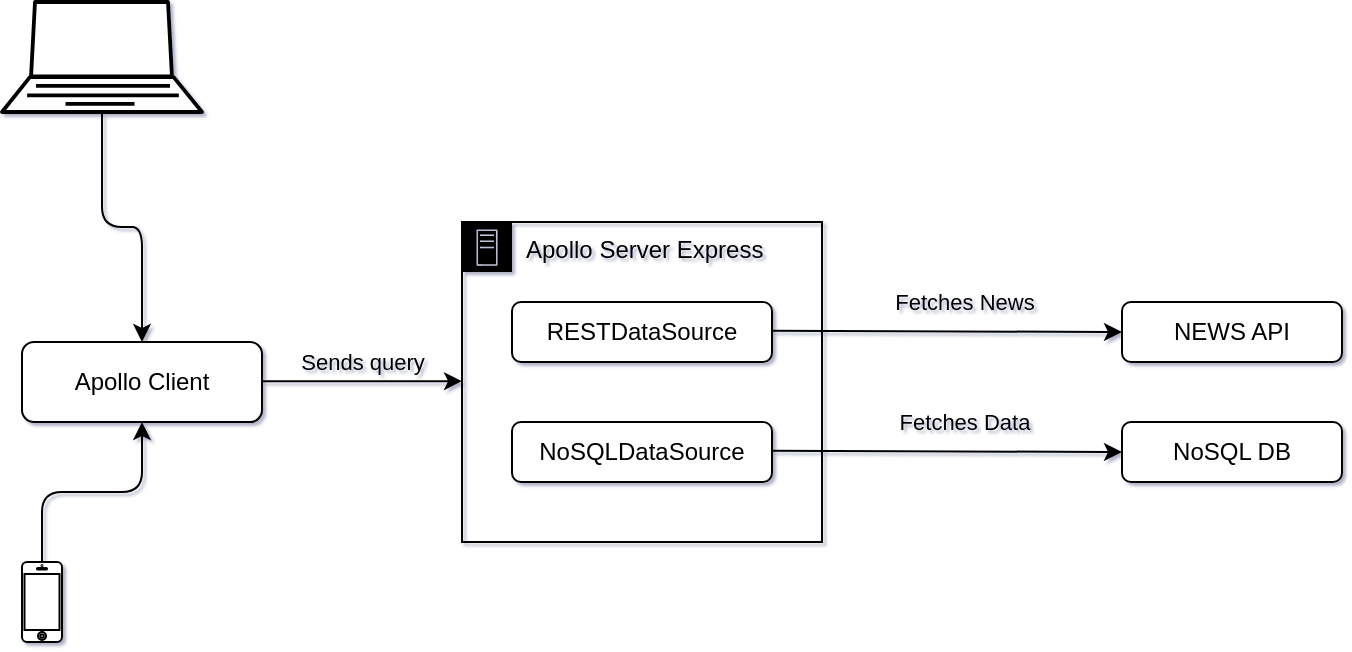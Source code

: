 <mxfile>
    <diagram id="rYKLgkdLWJwsK36QCqiw" name="Page-1">
        <mxGraphModel dx="600" dy="971" grid="1" gridSize="10" guides="1" tooltips="1" connect="1" arrows="1" fold="1" page="1" pageScale="1" pageWidth="827" pageHeight="1169" background="#FFFFFF" math="0" shadow="1">
            <root>
                <mxCell id="0"/>
                <mxCell id="1" parent="0"/>
                <mxCell id="2" value="Apollo Client" style="whiteSpace=wrap;html=1;spacing=0;rounded=1;" parent="1" vertex="1">
                    <mxGeometry x="80" y="360" width="120" height="40" as="geometry"/>
                </mxCell>
                <mxCell id="4" value="NEWS API" style="whiteSpace=wrap;html=1;spacing=0;rounded=1;" parent="1" vertex="1">
                    <mxGeometry x="630" y="340" width="110" height="30" as="geometry"/>
                </mxCell>
                <mxCell id="10" value="" style="endArrow=classic;html=1;" parent="1" edge="1">
                    <mxGeometry relative="1" as="geometry">
                        <mxPoint x="200" y="379.58" as="sourcePoint"/>
                        <mxPoint x="300" y="379.58" as="targetPoint"/>
                    </mxGeometry>
                </mxCell>
                <mxCell id="11" value="Sends query" style="edgeLabel;resizable=0;html=1;align=center;verticalAlign=middle;labelBackgroundColor=none;rounded=1;labelBorderColor=none;" parent="10" connectable="0" vertex="1">
                    <mxGeometry relative="1" as="geometry">
                        <mxPoint y="-10" as="offset"/>
                    </mxGeometry>
                </mxCell>
                <mxCell id="16" value="NoSQLDataSource" style="whiteSpace=wrap;html=1;spacing=0;rounded=1;" parent="1" vertex="1">
                    <mxGeometry x="325" y="400" width="130" height="30" as="geometry"/>
                </mxCell>
                <mxCell id="17" value="RESTDataSource" style="whiteSpace=wrap;html=1;spacing=0;rounded=1;" parent="1" vertex="1">
                    <mxGeometry x="325" y="340" width="130" height="30" as="geometry"/>
                </mxCell>
                <mxCell id="23" value="Apollo Server Express" style="points=[[0,0],[0.25,0],[0.5,0],[0.75,0],[1,0],[1,0.25],[1,0.5],[1,0.75],[1,1],[0.75,1],[0.5,1],[0.25,1],[0,1],[0,0.75],[0,0.5],[0,0.25]];outlineConnect=0;html=1;whiteSpace=wrap;fontSize=12;fontStyle=0;shape=mxgraph.aws4.group;grIcon=mxgraph.aws4.group_on_premise;fillColor=none;verticalAlign=top;align=left;spacingLeft=30;dashed=0;labelBackgroundColor=none;rounded=1;" parent="1" vertex="1">
                    <mxGeometry x="300" y="300" width="180" height="160" as="geometry"/>
                </mxCell>
                <mxCell id="26" value="NoSQL DB" style="whiteSpace=wrap;html=1;spacing=0;rounded=1;" parent="1" vertex="1">
                    <mxGeometry x="630" y="400" width="110" height="30" as="geometry"/>
                </mxCell>
                <mxCell id="27" value="" style="endArrow=classic;html=1;entryX=0;entryY=0.5;entryDx=0;entryDy=0;" parent="1" target="26" edge="1">
                    <mxGeometry relative="1" as="geometry">
                        <mxPoint x="455" y="414.41" as="sourcePoint"/>
                        <mxPoint x="555" y="414.41" as="targetPoint"/>
                    </mxGeometry>
                </mxCell>
                <mxCell id="28" value="Fetches Data" style="edgeLabel;resizable=0;html=1;align=center;verticalAlign=middle;labelBackgroundColor=none;rounded=1;" parent="27" connectable="0" vertex="1">
                    <mxGeometry relative="1" as="geometry">
                        <mxPoint x="8" y="-15" as="offset"/>
                    </mxGeometry>
                </mxCell>
                <mxCell id="29" value="" style="endArrow=classic;html=1;entryX=0;entryY=0.5;entryDx=0;entryDy=0;" parent="1" target="4" edge="1">
                    <mxGeometry relative="1" as="geometry">
                        <mxPoint x="455" y="354.41" as="sourcePoint"/>
                        <mxPoint x="555" y="354.41" as="targetPoint"/>
                    </mxGeometry>
                </mxCell>
                <mxCell id="30" value="Fetches News" style="edgeLabel;resizable=0;html=1;align=center;verticalAlign=middle;labelBackgroundColor=none;rounded=1;" parent="29" connectable="0" vertex="1">
                    <mxGeometry relative="1" as="geometry">
                        <mxPoint x="8" y="-15" as="offset"/>
                    </mxGeometry>
                </mxCell>
                <mxCell id="57" value="" style="edgeStyle=orthogonalEdgeStyle;orthogonalLoop=1;jettySize=auto;html=1;" edge="1" parent="1" source="56" target="2">
                    <mxGeometry relative="1" as="geometry"/>
                </mxCell>
                <mxCell id="56" value="" style="html=1;verticalLabelPosition=bottom;verticalAlign=top;shadow=0;dashed=0;strokeWidth=1;shape=mxgraph.ios7.misc.iphone;rounded=1;" vertex="1" parent="1">
                    <mxGeometry x="80" y="470" width="20" height="40" as="geometry"/>
                </mxCell>
                <mxCell id="60" value="" style="edgeStyle=orthogonalEdgeStyle;orthogonalLoop=1;jettySize=auto;html=1;" edge="1" parent="1" source="59" target="2">
                    <mxGeometry relative="1" as="geometry"/>
                </mxCell>
                <mxCell id="59" value="" style="verticalAlign=top;verticalLabelPosition=bottom;labelPosition=center;align=center;html=1;outlineConnect=0;gradientDirection=north;strokeWidth=2;shape=mxgraph.networks.laptop;labelBackgroundColor=none;rounded=1;" vertex="1" parent="1">
                    <mxGeometry x="70" y="190" width="100" height="55" as="geometry"/>
                </mxCell>
            </root>
        </mxGraphModel>
    </diagram>
</mxfile>